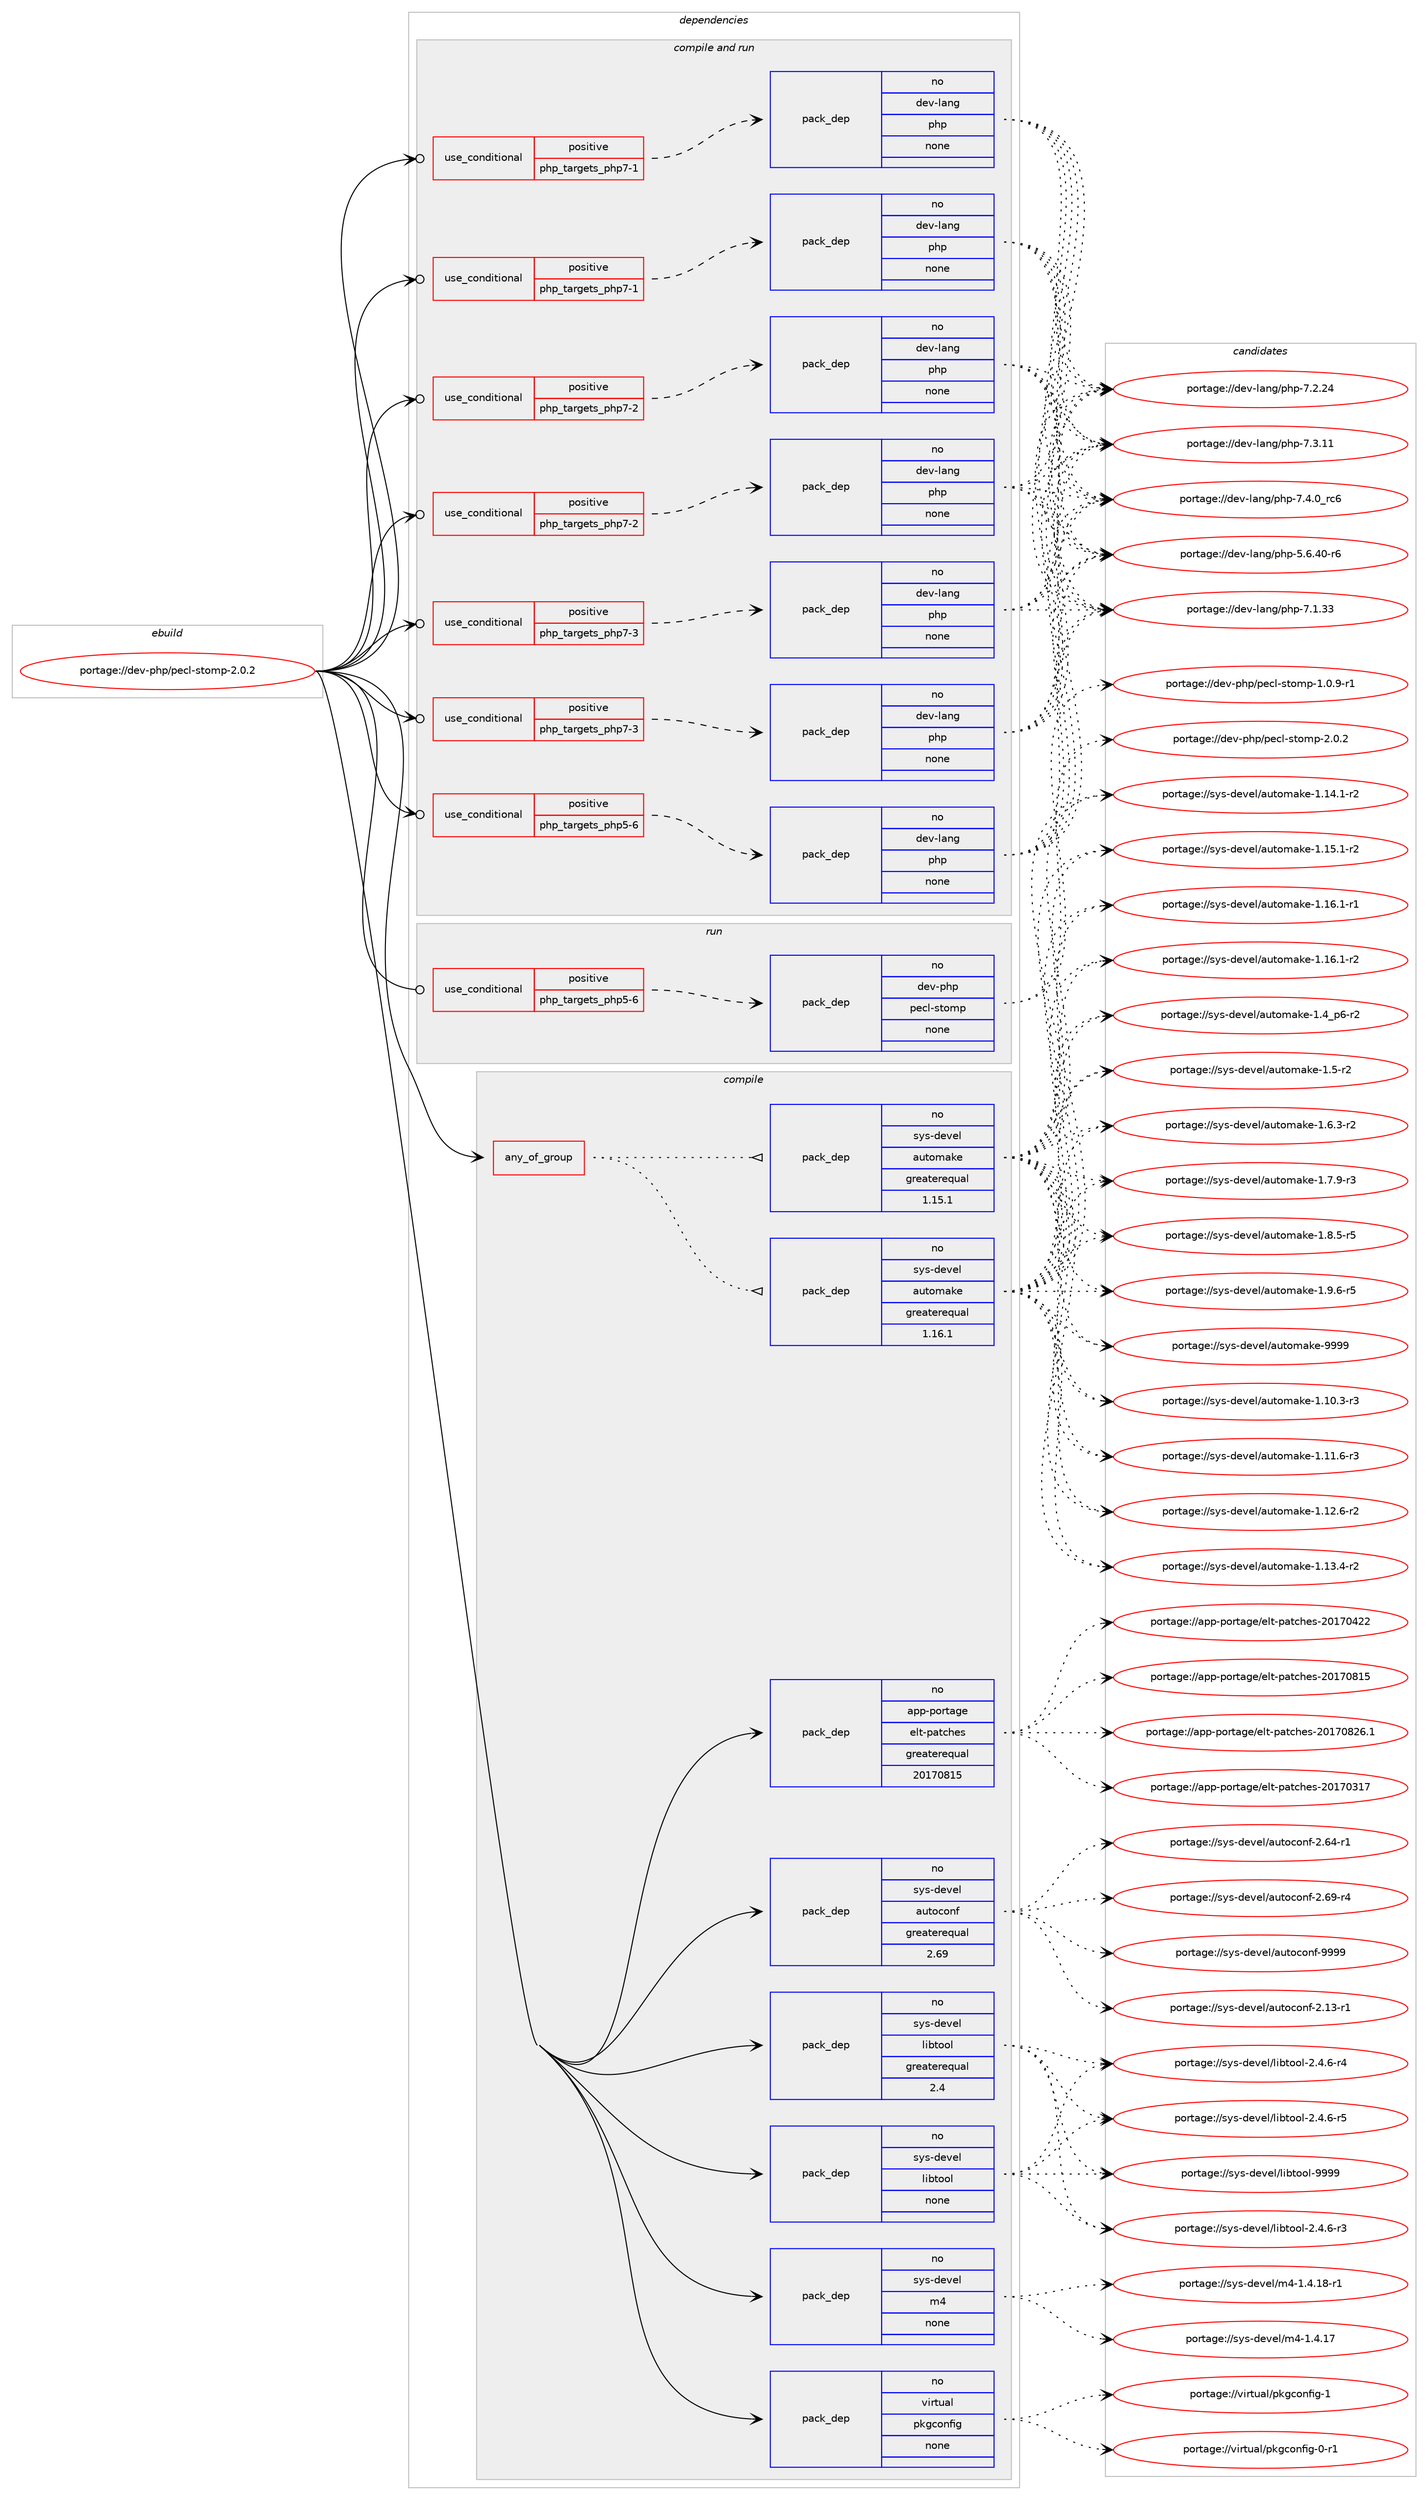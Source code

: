 digraph prolog {

# *************
# Graph options
# *************

newrank=true;
concentrate=true;
compound=true;
graph [rankdir=LR,fontname=Helvetica,fontsize=10,ranksep=1.5];#, ranksep=2.5, nodesep=0.2];
edge  [arrowhead=vee];
node  [fontname=Helvetica,fontsize=10];

# **********
# The ebuild
# **********

subgraph cluster_leftcol {
color=gray;
rank=same;
label=<<i>ebuild</i>>;
id [label="portage://dev-php/pecl-stomp-2.0.2", color=red, width=4, href="../dev-php/pecl-stomp-2.0.2.svg"];
}

# ****************
# The dependencies
# ****************

subgraph cluster_midcol {
color=gray;
label=<<i>dependencies</i>>;
subgraph cluster_compile {
fillcolor="#eeeeee";
style=filled;
label=<<i>compile</i>>;
subgraph any3207 {
dependency126247 [label=<<TABLE BORDER="0" CELLBORDER="1" CELLSPACING="0" CELLPADDING="4"><TR><TD CELLPADDING="10">any_of_group</TD></TR></TABLE>>, shape=none, color=red];subgraph pack98414 {
dependency126248 [label=<<TABLE BORDER="0" CELLBORDER="1" CELLSPACING="0" CELLPADDING="4" WIDTH="220"><TR><TD ROWSPAN="6" CELLPADDING="30">pack_dep</TD></TR><TR><TD WIDTH="110">no</TD></TR><TR><TD>sys-devel</TD></TR><TR><TD>automake</TD></TR><TR><TD>greaterequal</TD></TR><TR><TD>1.16.1</TD></TR></TABLE>>, shape=none, color=blue];
}
dependency126247:e -> dependency126248:w [weight=20,style="dotted",arrowhead="oinv"];
subgraph pack98415 {
dependency126249 [label=<<TABLE BORDER="0" CELLBORDER="1" CELLSPACING="0" CELLPADDING="4" WIDTH="220"><TR><TD ROWSPAN="6" CELLPADDING="30">pack_dep</TD></TR><TR><TD WIDTH="110">no</TD></TR><TR><TD>sys-devel</TD></TR><TR><TD>automake</TD></TR><TR><TD>greaterequal</TD></TR><TR><TD>1.15.1</TD></TR></TABLE>>, shape=none, color=blue];
}
dependency126247:e -> dependency126249:w [weight=20,style="dotted",arrowhead="oinv"];
}
id:e -> dependency126247:w [weight=20,style="solid",arrowhead="vee"];
subgraph pack98416 {
dependency126250 [label=<<TABLE BORDER="0" CELLBORDER="1" CELLSPACING="0" CELLPADDING="4" WIDTH="220"><TR><TD ROWSPAN="6" CELLPADDING="30">pack_dep</TD></TR><TR><TD WIDTH="110">no</TD></TR><TR><TD>app-portage</TD></TR><TR><TD>elt-patches</TD></TR><TR><TD>greaterequal</TD></TR><TR><TD>20170815</TD></TR></TABLE>>, shape=none, color=blue];
}
id:e -> dependency126250:w [weight=20,style="solid",arrowhead="vee"];
subgraph pack98417 {
dependency126251 [label=<<TABLE BORDER="0" CELLBORDER="1" CELLSPACING="0" CELLPADDING="4" WIDTH="220"><TR><TD ROWSPAN="6" CELLPADDING="30">pack_dep</TD></TR><TR><TD WIDTH="110">no</TD></TR><TR><TD>sys-devel</TD></TR><TR><TD>autoconf</TD></TR><TR><TD>greaterequal</TD></TR><TR><TD>2.69</TD></TR></TABLE>>, shape=none, color=blue];
}
id:e -> dependency126251:w [weight=20,style="solid",arrowhead="vee"];
subgraph pack98418 {
dependency126252 [label=<<TABLE BORDER="0" CELLBORDER="1" CELLSPACING="0" CELLPADDING="4" WIDTH="220"><TR><TD ROWSPAN="6" CELLPADDING="30">pack_dep</TD></TR><TR><TD WIDTH="110">no</TD></TR><TR><TD>sys-devel</TD></TR><TR><TD>libtool</TD></TR><TR><TD>greaterequal</TD></TR><TR><TD>2.4</TD></TR></TABLE>>, shape=none, color=blue];
}
id:e -> dependency126252:w [weight=20,style="solid",arrowhead="vee"];
subgraph pack98419 {
dependency126253 [label=<<TABLE BORDER="0" CELLBORDER="1" CELLSPACING="0" CELLPADDING="4" WIDTH="220"><TR><TD ROWSPAN="6" CELLPADDING="30">pack_dep</TD></TR><TR><TD WIDTH="110">no</TD></TR><TR><TD>sys-devel</TD></TR><TR><TD>libtool</TD></TR><TR><TD>none</TD></TR><TR><TD></TD></TR></TABLE>>, shape=none, color=blue];
}
id:e -> dependency126253:w [weight=20,style="solid",arrowhead="vee"];
subgraph pack98420 {
dependency126254 [label=<<TABLE BORDER="0" CELLBORDER="1" CELLSPACING="0" CELLPADDING="4" WIDTH="220"><TR><TD ROWSPAN="6" CELLPADDING="30">pack_dep</TD></TR><TR><TD WIDTH="110">no</TD></TR><TR><TD>sys-devel</TD></TR><TR><TD>m4</TD></TR><TR><TD>none</TD></TR><TR><TD></TD></TR></TABLE>>, shape=none, color=blue];
}
id:e -> dependency126254:w [weight=20,style="solid",arrowhead="vee"];
subgraph pack98421 {
dependency126255 [label=<<TABLE BORDER="0" CELLBORDER="1" CELLSPACING="0" CELLPADDING="4" WIDTH="220"><TR><TD ROWSPAN="6" CELLPADDING="30">pack_dep</TD></TR><TR><TD WIDTH="110">no</TD></TR><TR><TD>virtual</TD></TR><TR><TD>pkgconfig</TD></TR><TR><TD>none</TD></TR><TR><TD></TD></TR></TABLE>>, shape=none, color=blue];
}
id:e -> dependency126255:w [weight=20,style="solid",arrowhead="vee"];
}
subgraph cluster_compileandrun {
fillcolor="#eeeeee";
style=filled;
label=<<i>compile and run</i>>;
subgraph cond24561 {
dependency126256 [label=<<TABLE BORDER="0" CELLBORDER="1" CELLSPACING="0" CELLPADDING="4"><TR><TD ROWSPAN="3" CELLPADDING="10">use_conditional</TD></TR><TR><TD>positive</TD></TR><TR><TD>php_targets_php5-6</TD></TR></TABLE>>, shape=none, color=red];
subgraph pack98422 {
dependency126257 [label=<<TABLE BORDER="0" CELLBORDER="1" CELLSPACING="0" CELLPADDING="4" WIDTH="220"><TR><TD ROWSPAN="6" CELLPADDING="30">pack_dep</TD></TR><TR><TD WIDTH="110">no</TD></TR><TR><TD>dev-lang</TD></TR><TR><TD>php</TD></TR><TR><TD>none</TD></TR><TR><TD></TD></TR></TABLE>>, shape=none, color=blue];
}
dependency126256:e -> dependency126257:w [weight=20,style="dashed",arrowhead="vee"];
}
id:e -> dependency126256:w [weight=20,style="solid",arrowhead="odotvee"];
subgraph cond24562 {
dependency126258 [label=<<TABLE BORDER="0" CELLBORDER="1" CELLSPACING="0" CELLPADDING="4"><TR><TD ROWSPAN="3" CELLPADDING="10">use_conditional</TD></TR><TR><TD>positive</TD></TR><TR><TD>php_targets_php7-1</TD></TR></TABLE>>, shape=none, color=red];
subgraph pack98423 {
dependency126259 [label=<<TABLE BORDER="0" CELLBORDER="1" CELLSPACING="0" CELLPADDING="4" WIDTH="220"><TR><TD ROWSPAN="6" CELLPADDING="30">pack_dep</TD></TR><TR><TD WIDTH="110">no</TD></TR><TR><TD>dev-lang</TD></TR><TR><TD>php</TD></TR><TR><TD>none</TD></TR><TR><TD></TD></TR></TABLE>>, shape=none, color=blue];
}
dependency126258:e -> dependency126259:w [weight=20,style="dashed",arrowhead="vee"];
}
id:e -> dependency126258:w [weight=20,style="solid",arrowhead="odotvee"];
subgraph cond24563 {
dependency126260 [label=<<TABLE BORDER="0" CELLBORDER="1" CELLSPACING="0" CELLPADDING="4"><TR><TD ROWSPAN="3" CELLPADDING="10">use_conditional</TD></TR><TR><TD>positive</TD></TR><TR><TD>php_targets_php7-1</TD></TR></TABLE>>, shape=none, color=red];
subgraph pack98424 {
dependency126261 [label=<<TABLE BORDER="0" CELLBORDER="1" CELLSPACING="0" CELLPADDING="4" WIDTH="220"><TR><TD ROWSPAN="6" CELLPADDING="30">pack_dep</TD></TR><TR><TD WIDTH="110">no</TD></TR><TR><TD>dev-lang</TD></TR><TR><TD>php</TD></TR><TR><TD>none</TD></TR><TR><TD></TD></TR></TABLE>>, shape=none, color=blue];
}
dependency126260:e -> dependency126261:w [weight=20,style="dashed",arrowhead="vee"];
}
id:e -> dependency126260:w [weight=20,style="solid",arrowhead="odotvee"];
subgraph cond24564 {
dependency126262 [label=<<TABLE BORDER="0" CELLBORDER="1" CELLSPACING="0" CELLPADDING="4"><TR><TD ROWSPAN="3" CELLPADDING="10">use_conditional</TD></TR><TR><TD>positive</TD></TR><TR><TD>php_targets_php7-2</TD></TR></TABLE>>, shape=none, color=red];
subgraph pack98425 {
dependency126263 [label=<<TABLE BORDER="0" CELLBORDER="1" CELLSPACING="0" CELLPADDING="4" WIDTH="220"><TR><TD ROWSPAN="6" CELLPADDING="30">pack_dep</TD></TR><TR><TD WIDTH="110">no</TD></TR><TR><TD>dev-lang</TD></TR><TR><TD>php</TD></TR><TR><TD>none</TD></TR><TR><TD></TD></TR></TABLE>>, shape=none, color=blue];
}
dependency126262:e -> dependency126263:w [weight=20,style="dashed",arrowhead="vee"];
}
id:e -> dependency126262:w [weight=20,style="solid",arrowhead="odotvee"];
subgraph cond24565 {
dependency126264 [label=<<TABLE BORDER="0" CELLBORDER="1" CELLSPACING="0" CELLPADDING="4"><TR><TD ROWSPAN="3" CELLPADDING="10">use_conditional</TD></TR><TR><TD>positive</TD></TR><TR><TD>php_targets_php7-2</TD></TR></TABLE>>, shape=none, color=red];
subgraph pack98426 {
dependency126265 [label=<<TABLE BORDER="0" CELLBORDER="1" CELLSPACING="0" CELLPADDING="4" WIDTH="220"><TR><TD ROWSPAN="6" CELLPADDING="30">pack_dep</TD></TR><TR><TD WIDTH="110">no</TD></TR><TR><TD>dev-lang</TD></TR><TR><TD>php</TD></TR><TR><TD>none</TD></TR><TR><TD></TD></TR></TABLE>>, shape=none, color=blue];
}
dependency126264:e -> dependency126265:w [weight=20,style="dashed",arrowhead="vee"];
}
id:e -> dependency126264:w [weight=20,style="solid",arrowhead="odotvee"];
subgraph cond24566 {
dependency126266 [label=<<TABLE BORDER="0" CELLBORDER="1" CELLSPACING="0" CELLPADDING="4"><TR><TD ROWSPAN="3" CELLPADDING="10">use_conditional</TD></TR><TR><TD>positive</TD></TR><TR><TD>php_targets_php7-3</TD></TR></TABLE>>, shape=none, color=red];
subgraph pack98427 {
dependency126267 [label=<<TABLE BORDER="0" CELLBORDER="1" CELLSPACING="0" CELLPADDING="4" WIDTH="220"><TR><TD ROWSPAN="6" CELLPADDING="30">pack_dep</TD></TR><TR><TD WIDTH="110">no</TD></TR><TR><TD>dev-lang</TD></TR><TR><TD>php</TD></TR><TR><TD>none</TD></TR><TR><TD></TD></TR></TABLE>>, shape=none, color=blue];
}
dependency126266:e -> dependency126267:w [weight=20,style="dashed",arrowhead="vee"];
}
id:e -> dependency126266:w [weight=20,style="solid",arrowhead="odotvee"];
subgraph cond24567 {
dependency126268 [label=<<TABLE BORDER="0" CELLBORDER="1" CELLSPACING="0" CELLPADDING="4"><TR><TD ROWSPAN="3" CELLPADDING="10">use_conditional</TD></TR><TR><TD>positive</TD></TR><TR><TD>php_targets_php7-3</TD></TR></TABLE>>, shape=none, color=red];
subgraph pack98428 {
dependency126269 [label=<<TABLE BORDER="0" CELLBORDER="1" CELLSPACING="0" CELLPADDING="4" WIDTH="220"><TR><TD ROWSPAN="6" CELLPADDING="30">pack_dep</TD></TR><TR><TD WIDTH="110">no</TD></TR><TR><TD>dev-lang</TD></TR><TR><TD>php</TD></TR><TR><TD>none</TD></TR><TR><TD></TD></TR></TABLE>>, shape=none, color=blue];
}
dependency126268:e -> dependency126269:w [weight=20,style="dashed",arrowhead="vee"];
}
id:e -> dependency126268:w [weight=20,style="solid",arrowhead="odotvee"];
}
subgraph cluster_run {
fillcolor="#eeeeee";
style=filled;
label=<<i>run</i>>;
subgraph cond24568 {
dependency126270 [label=<<TABLE BORDER="0" CELLBORDER="1" CELLSPACING="0" CELLPADDING="4"><TR><TD ROWSPAN="3" CELLPADDING="10">use_conditional</TD></TR><TR><TD>positive</TD></TR><TR><TD>php_targets_php5-6</TD></TR></TABLE>>, shape=none, color=red];
subgraph pack98429 {
dependency126271 [label=<<TABLE BORDER="0" CELLBORDER="1" CELLSPACING="0" CELLPADDING="4" WIDTH="220"><TR><TD ROWSPAN="6" CELLPADDING="30">pack_dep</TD></TR><TR><TD WIDTH="110">no</TD></TR><TR><TD>dev-php</TD></TR><TR><TD>pecl-stomp</TD></TR><TR><TD>none</TD></TR><TR><TD></TD></TR></TABLE>>, shape=none, color=blue];
}
dependency126270:e -> dependency126271:w [weight=20,style="dashed",arrowhead="vee"];
}
id:e -> dependency126270:w [weight=20,style="solid",arrowhead="odot"];
}
}

# **************
# The candidates
# **************

subgraph cluster_choices {
rank=same;
color=gray;
label=<<i>candidates</i>>;

subgraph choice98414 {
color=black;
nodesep=1;
choiceportage11512111545100101118101108479711711611110997107101454946494846514511451 [label="portage://sys-devel/automake-1.10.3-r3", color=red, width=4,href="../sys-devel/automake-1.10.3-r3.svg"];
choiceportage11512111545100101118101108479711711611110997107101454946494946544511451 [label="portage://sys-devel/automake-1.11.6-r3", color=red, width=4,href="../sys-devel/automake-1.11.6-r3.svg"];
choiceportage11512111545100101118101108479711711611110997107101454946495046544511450 [label="portage://sys-devel/automake-1.12.6-r2", color=red, width=4,href="../sys-devel/automake-1.12.6-r2.svg"];
choiceportage11512111545100101118101108479711711611110997107101454946495146524511450 [label="portage://sys-devel/automake-1.13.4-r2", color=red, width=4,href="../sys-devel/automake-1.13.4-r2.svg"];
choiceportage11512111545100101118101108479711711611110997107101454946495246494511450 [label="portage://sys-devel/automake-1.14.1-r2", color=red, width=4,href="../sys-devel/automake-1.14.1-r2.svg"];
choiceportage11512111545100101118101108479711711611110997107101454946495346494511450 [label="portage://sys-devel/automake-1.15.1-r2", color=red, width=4,href="../sys-devel/automake-1.15.1-r2.svg"];
choiceportage11512111545100101118101108479711711611110997107101454946495446494511449 [label="portage://sys-devel/automake-1.16.1-r1", color=red, width=4,href="../sys-devel/automake-1.16.1-r1.svg"];
choiceportage11512111545100101118101108479711711611110997107101454946495446494511450 [label="portage://sys-devel/automake-1.16.1-r2", color=red, width=4,href="../sys-devel/automake-1.16.1-r2.svg"];
choiceportage115121115451001011181011084797117116111109971071014549465295112544511450 [label="portage://sys-devel/automake-1.4_p6-r2", color=red, width=4,href="../sys-devel/automake-1.4_p6-r2.svg"];
choiceportage11512111545100101118101108479711711611110997107101454946534511450 [label="portage://sys-devel/automake-1.5-r2", color=red, width=4,href="../sys-devel/automake-1.5-r2.svg"];
choiceportage115121115451001011181011084797117116111109971071014549465446514511450 [label="portage://sys-devel/automake-1.6.3-r2", color=red, width=4,href="../sys-devel/automake-1.6.3-r2.svg"];
choiceportage115121115451001011181011084797117116111109971071014549465546574511451 [label="portage://sys-devel/automake-1.7.9-r3", color=red, width=4,href="../sys-devel/automake-1.7.9-r3.svg"];
choiceportage115121115451001011181011084797117116111109971071014549465646534511453 [label="portage://sys-devel/automake-1.8.5-r5", color=red, width=4,href="../sys-devel/automake-1.8.5-r5.svg"];
choiceportage115121115451001011181011084797117116111109971071014549465746544511453 [label="portage://sys-devel/automake-1.9.6-r5", color=red, width=4,href="../sys-devel/automake-1.9.6-r5.svg"];
choiceportage115121115451001011181011084797117116111109971071014557575757 [label="portage://sys-devel/automake-9999", color=red, width=4,href="../sys-devel/automake-9999.svg"];
dependency126248:e -> choiceportage11512111545100101118101108479711711611110997107101454946494846514511451:w [style=dotted,weight="100"];
dependency126248:e -> choiceportage11512111545100101118101108479711711611110997107101454946494946544511451:w [style=dotted,weight="100"];
dependency126248:e -> choiceportage11512111545100101118101108479711711611110997107101454946495046544511450:w [style=dotted,weight="100"];
dependency126248:e -> choiceportage11512111545100101118101108479711711611110997107101454946495146524511450:w [style=dotted,weight="100"];
dependency126248:e -> choiceportage11512111545100101118101108479711711611110997107101454946495246494511450:w [style=dotted,weight="100"];
dependency126248:e -> choiceportage11512111545100101118101108479711711611110997107101454946495346494511450:w [style=dotted,weight="100"];
dependency126248:e -> choiceportage11512111545100101118101108479711711611110997107101454946495446494511449:w [style=dotted,weight="100"];
dependency126248:e -> choiceportage11512111545100101118101108479711711611110997107101454946495446494511450:w [style=dotted,weight="100"];
dependency126248:e -> choiceportage115121115451001011181011084797117116111109971071014549465295112544511450:w [style=dotted,weight="100"];
dependency126248:e -> choiceportage11512111545100101118101108479711711611110997107101454946534511450:w [style=dotted,weight="100"];
dependency126248:e -> choiceportage115121115451001011181011084797117116111109971071014549465446514511450:w [style=dotted,weight="100"];
dependency126248:e -> choiceportage115121115451001011181011084797117116111109971071014549465546574511451:w [style=dotted,weight="100"];
dependency126248:e -> choiceportage115121115451001011181011084797117116111109971071014549465646534511453:w [style=dotted,weight="100"];
dependency126248:e -> choiceportage115121115451001011181011084797117116111109971071014549465746544511453:w [style=dotted,weight="100"];
dependency126248:e -> choiceportage115121115451001011181011084797117116111109971071014557575757:w [style=dotted,weight="100"];
}
subgraph choice98415 {
color=black;
nodesep=1;
choiceportage11512111545100101118101108479711711611110997107101454946494846514511451 [label="portage://sys-devel/automake-1.10.3-r3", color=red, width=4,href="../sys-devel/automake-1.10.3-r3.svg"];
choiceportage11512111545100101118101108479711711611110997107101454946494946544511451 [label="portage://sys-devel/automake-1.11.6-r3", color=red, width=4,href="../sys-devel/automake-1.11.6-r3.svg"];
choiceportage11512111545100101118101108479711711611110997107101454946495046544511450 [label="portage://sys-devel/automake-1.12.6-r2", color=red, width=4,href="../sys-devel/automake-1.12.6-r2.svg"];
choiceportage11512111545100101118101108479711711611110997107101454946495146524511450 [label="portage://sys-devel/automake-1.13.4-r2", color=red, width=4,href="../sys-devel/automake-1.13.4-r2.svg"];
choiceportage11512111545100101118101108479711711611110997107101454946495246494511450 [label="portage://sys-devel/automake-1.14.1-r2", color=red, width=4,href="../sys-devel/automake-1.14.1-r2.svg"];
choiceportage11512111545100101118101108479711711611110997107101454946495346494511450 [label="portage://sys-devel/automake-1.15.1-r2", color=red, width=4,href="../sys-devel/automake-1.15.1-r2.svg"];
choiceportage11512111545100101118101108479711711611110997107101454946495446494511449 [label="portage://sys-devel/automake-1.16.1-r1", color=red, width=4,href="../sys-devel/automake-1.16.1-r1.svg"];
choiceportage11512111545100101118101108479711711611110997107101454946495446494511450 [label="portage://sys-devel/automake-1.16.1-r2", color=red, width=4,href="../sys-devel/automake-1.16.1-r2.svg"];
choiceportage115121115451001011181011084797117116111109971071014549465295112544511450 [label="portage://sys-devel/automake-1.4_p6-r2", color=red, width=4,href="../sys-devel/automake-1.4_p6-r2.svg"];
choiceportage11512111545100101118101108479711711611110997107101454946534511450 [label="portage://sys-devel/automake-1.5-r2", color=red, width=4,href="../sys-devel/automake-1.5-r2.svg"];
choiceportage115121115451001011181011084797117116111109971071014549465446514511450 [label="portage://sys-devel/automake-1.6.3-r2", color=red, width=4,href="../sys-devel/automake-1.6.3-r2.svg"];
choiceportage115121115451001011181011084797117116111109971071014549465546574511451 [label="portage://sys-devel/automake-1.7.9-r3", color=red, width=4,href="../sys-devel/automake-1.7.9-r3.svg"];
choiceportage115121115451001011181011084797117116111109971071014549465646534511453 [label="portage://sys-devel/automake-1.8.5-r5", color=red, width=4,href="../sys-devel/automake-1.8.5-r5.svg"];
choiceportage115121115451001011181011084797117116111109971071014549465746544511453 [label="portage://sys-devel/automake-1.9.6-r5", color=red, width=4,href="../sys-devel/automake-1.9.6-r5.svg"];
choiceportage115121115451001011181011084797117116111109971071014557575757 [label="portage://sys-devel/automake-9999", color=red, width=4,href="../sys-devel/automake-9999.svg"];
dependency126249:e -> choiceportage11512111545100101118101108479711711611110997107101454946494846514511451:w [style=dotted,weight="100"];
dependency126249:e -> choiceportage11512111545100101118101108479711711611110997107101454946494946544511451:w [style=dotted,weight="100"];
dependency126249:e -> choiceportage11512111545100101118101108479711711611110997107101454946495046544511450:w [style=dotted,weight="100"];
dependency126249:e -> choiceportage11512111545100101118101108479711711611110997107101454946495146524511450:w [style=dotted,weight="100"];
dependency126249:e -> choiceportage11512111545100101118101108479711711611110997107101454946495246494511450:w [style=dotted,weight="100"];
dependency126249:e -> choiceportage11512111545100101118101108479711711611110997107101454946495346494511450:w [style=dotted,weight="100"];
dependency126249:e -> choiceportage11512111545100101118101108479711711611110997107101454946495446494511449:w [style=dotted,weight="100"];
dependency126249:e -> choiceportage11512111545100101118101108479711711611110997107101454946495446494511450:w [style=dotted,weight="100"];
dependency126249:e -> choiceportage115121115451001011181011084797117116111109971071014549465295112544511450:w [style=dotted,weight="100"];
dependency126249:e -> choiceportage11512111545100101118101108479711711611110997107101454946534511450:w [style=dotted,weight="100"];
dependency126249:e -> choiceportage115121115451001011181011084797117116111109971071014549465446514511450:w [style=dotted,weight="100"];
dependency126249:e -> choiceportage115121115451001011181011084797117116111109971071014549465546574511451:w [style=dotted,weight="100"];
dependency126249:e -> choiceportage115121115451001011181011084797117116111109971071014549465646534511453:w [style=dotted,weight="100"];
dependency126249:e -> choiceportage115121115451001011181011084797117116111109971071014549465746544511453:w [style=dotted,weight="100"];
dependency126249:e -> choiceportage115121115451001011181011084797117116111109971071014557575757:w [style=dotted,weight="100"];
}
subgraph choice98416 {
color=black;
nodesep=1;
choiceportage97112112451121111141169710310147101108116451129711699104101115455048495548514955 [label="portage://app-portage/elt-patches-20170317", color=red, width=4,href="../app-portage/elt-patches-20170317.svg"];
choiceportage97112112451121111141169710310147101108116451129711699104101115455048495548525050 [label="portage://app-portage/elt-patches-20170422", color=red, width=4,href="../app-portage/elt-patches-20170422.svg"];
choiceportage97112112451121111141169710310147101108116451129711699104101115455048495548564953 [label="portage://app-portage/elt-patches-20170815", color=red, width=4,href="../app-portage/elt-patches-20170815.svg"];
choiceportage971121124511211111411697103101471011081164511297116991041011154550484955485650544649 [label="portage://app-portage/elt-patches-20170826.1", color=red, width=4,href="../app-portage/elt-patches-20170826.1.svg"];
dependency126250:e -> choiceportage97112112451121111141169710310147101108116451129711699104101115455048495548514955:w [style=dotted,weight="100"];
dependency126250:e -> choiceportage97112112451121111141169710310147101108116451129711699104101115455048495548525050:w [style=dotted,weight="100"];
dependency126250:e -> choiceportage97112112451121111141169710310147101108116451129711699104101115455048495548564953:w [style=dotted,weight="100"];
dependency126250:e -> choiceportage971121124511211111411697103101471011081164511297116991041011154550484955485650544649:w [style=dotted,weight="100"];
}
subgraph choice98417 {
color=black;
nodesep=1;
choiceportage1151211154510010111810110847971171161119911111010245504649514511449 [label="portage://sys-devel/autoconf-2.13-r1", color=red, width=4,href="../sys-devel/autoconf-2.13-r1.svg"];
choiceportage1151211154510010111810110847971171161119911111010245504654524511449 [label="portage://sys-devel/autoconf-2.64-r1", color=red, width=4,href="../sys-devel/autoconf-2.64-r1.svg"];
choiceportage1151211154510010111810110847971171161119911111010245504654574511452 [label="portage://sys-devel/autoconf-2.69-r4", color=red, width=4,href="../sys-devel/autoconf-2.69-r4.svg"];
choiceportage115121115451001011181011084797117116111991111101024557575757 [label="portage://sys-devel/autoconf-9999", color=red, width=4,href="../sys-devel/autoconf-9999.svg"];
dependency126251:e -> choiceportage1151211154510010111810110847971171161119911111010245504649514511449:w [style=dotted,weight="100"];
dependency126251:e -> choiceportage1151211154510010111810110847971171161119911111010245504654524511449:w [style=dotted,weight="100"];
dependency126251:e -> choiceportage1151211154510010111810110847971171161119911111010245504654574511452:w [style=dotted,weight="100"];
dependency126251:e -> choiceportage115121115451001011181011084797117116111991111101024557575757:w [style=dotted,weight="100"];
}
subgraph choice98418 {
color=black;
nodesep=1;
choiceportage1151211154510010111810110847108105981161111111084550465246544511451 [label="portage://sys-devel/libtool-2.4.6-r3", color=red, width=4,href="../sys-devel/libtool-2.4.6-r3.svg"];
choiceportage1151211154510010111810110847108105981161111111084550465246544511452 [label="portage://sys-devel/libtool-2.4.6-r4", color=red, width=4,href="../sys-devel/libtool-2.4.6-r4.svg"];
choiceportage1151211154510010111810110847108105981161111111084550465246544511453 [label="portage://sys-devel/libtool-2.4.6-r5", color=red, width=4,href="../sys-devel/libtool-2.4.6-r5.svg"];
choiceportage1151211154510010111810110847108105981161111111084557575757 [label="portage://sys-devel/libtool-9999", color=red, width=4,href="../sys-devel/libtool-9999.svg"];
dependency126252:e -> choiceportage1151211154510010111810110847108105981161111111084550465246544511451:w [style=dotted,weight="100"];
dependency126252:e -> choiceportage1151211154510010111810110847108105981161111111084550465246544511452:w [style=dotted,weight="100"];
dependency126252:e -> choiceportage1151211154510010111810110847108105981161111111084550465246544511453:w [style=dotted,weight="100"];
dependency126252:e -> choiceportage1151211154510010111810110847108105981161111111084557575757:w [style=dotted,weight="100"];
}
subgraph choice98419 {
color=black;
nodesep=1;
choiceportage1151211154510010111810110847108105981161111111084550465246544511451 [label="portage://sys-devel/libtool-2.4.6-r3", color=red, width=4,href="../sys-devel/libtool-2.4.6-r3.svg"];
choiceportage1151211154510010111810110847108105981161111111084550465246544511452 [label="portage://sys-devel/libtool-2.4.6-r4", color=red, width=4,href="../sys-devel/libtool-2.4.6-r4.svg"];
choiceportage1151211154510010111810110847108105981161111111084550465246544511453 [label="portage://sys-devel/libtool-2.4.6-r5", color=red, width=4,href="../sys-devel/libtool-2.4.6-r5.svg"];
choiceportage1151211154510010111810110847108105981161111111084557575757 [label="portage://sys-devel/libtool-9999", color=red, width=4,href="../sys-devel/libtool-9999.svg"];
dependency126253:e -> choiceportage1151211154510010111810110847108105981161111111084550465246544511451:w [style=dotted,weight="100"];
dependency126253:e -> choiceportage1151211154510010111810110847108105981161111111084550465246544511452:w [style=dotted,weight="100"];
dependency126253:e -> choiceportage1151211154510010111810110847108105981161111111084550465246544511453:w [style=dotted,weight="100"];
dependency126253:e -> choiceportage1151211154510010111810110847108105981161111111084557575757:w [style=dotted,weight="100"];
}
subgraph choice98420 {
color=black;
nodesep=1;
choiceportage11512111545100101118101108471095245494652464955 [label="portage://sys-devel/m4-1.4.17", color=red, width=4,href="../sys-devel/m4-1.4.17.svg"];
choiceportage115121115451001011181011084710952454946524649564511449 [label="portage://sys-devel/m4-1.4.18-r1", color=red, width=4,href="../sys-devel/m4-1.4.18-r1.svg"];
dependency126254:e -> choiceportage11512111545100101118101108471095245494652464955:w [style=dotted,weight="100"];
dependency126254:e -> choiceportage115121115451001011181011084710952454946524649564511449:w [style=dotted,weight="100"];
}
subgraph choice98421 {
color=black;
nodesep=1;
choiceportage11810511411611797108471121071039911111010210510345484511449 [label="portage://virtual/pkgconfig-0-r1", color=red, width=4,href="../virtual/pkgconfig-0-r1.svg"];
choiceportage1181051141161179710847112107103991111101021051034549 [label="portage://virtual/pkgconfig-1", color=red, width=4,href="../virtual/pkgconfig-1.svg"];
dependency126255:e -> choiceportage11810511411611797108471121071039911111010210510345484511449:w [style=dotted,weight="100"];
dependency126255:e -> choiceportage1181051141161179710847112107103991111101021051034549:w [style=dotted,weight="100"];
}
subgraph choice98422 {
color=black;
nodesep=1;
choiceportage100101118451089711010347112104112455346544652484511454 [label="portage://dev-lang/php-5.6.40-r6", color=red, width=4,href="../dev-lang/php-5.6.40-r6.svg"];
choiceportage10010111845108971101034711210411245554649465151 [label="portage://dev-lang/php-7.1.33", color=red, width=4,href="../dev-lang/php-7.1.33.svg"];
choiceportage10010111845108971101034711210411245554650465052 [label="portage://dev-lang/php-7.2.24", color=red, width=4,href="../dev-lang/php-7.2.24.svg"];
choiceportage10010111845108971101034711210411245554651464949 [label="portage://dev-lang/php-7.3.11", color=red, width=4,href="../dev-lang/php-7.3.11.svg"];
choiceportage100101118451089711010347112104112455546524648951149954 [label="portage://dev-lang/php-7.4.0_rc6", color=red, width=4,href="../dev-lang/php-7.4.0_rc6.svg"];
dependency126257:e -> choiceportage100101118451089711010347112104112455346544652484511454:w [style=dotted,weight="100"];
dependency126257:e -> choiceportage10010111845108971101034711210411245554649465151:w [style=dotted,weight="100"];
dependency126257:e -> choiceportage10010111845108971101034711210411245554650465052:w [style=dotted,weight="100"];
dependency126257:e -> choiceportage10010111845108971101034711210411245554651464949:w [style=dotted,weight="100"];
dependency126257:e -> choiceportage100101118451089711010347112104112455546524648951149954:w [style=dotted,weight="100"];
}
subgraph choice98423 {
color=black;
nodesep=1;
choiceportage100101118451089711010347112104112455346544652484511454 [label="portage://dev-lang/php-5.6.40-r6", color=red, width=4,href="../dev-lang/php-5.6.40-r6.svg"];
choiceportage10010111845108971101034711210411245554649465151 [label="portage://dev-lang/php-7.1.33", color=red, width=4,href="../dev-lang/php-7.1.33.svg"];
choiceportage10010111845108971101034711210411245554650465052 [label="portage://dev-lang/php-7.2.24", color=red, width=4,href="../dev-lang/php-7.2.24.svg"];
choiceportage10010111845108971101034711210411245554651464949 [label="portage://dev-lang/php-7.3.11", color=red, width=4,href="../dev-lang/php-7.3.11.svg"];
choiceportage100101118451089711010347112104112455546524648951149954 [label="portage://dev-lang/php-7.4.0_rc6", color=red, width=4,href="../dev-lang/php-7.4.0_rc6.svg"];
dependency126259:e -> choiceportage100101118451089711010347112104112455346544652484511454:w [style=dotted,weight="100"];
dependency126259:e -> choiceportage10010111845108971101034711210411245554649465151:w [style=dotted,weight="100"];
dependency126259:e -> choiceportage10010111845108971101034711210411245554650465052:w [style=dotted,weight="100"];
dependency126259:e -> choiceportage10010111845108971101034711210411245554651464949:w [style=dotted,weight="100"];
dependency126259:e -> choiceportage100101118451089711010347112104112455546524648951149954:w [style=dotted,weight="100"];
}
subgraph choice98424 {
color=black;
nodesep=1;
choiceportage100101118451089711010347112104112455346544652484511454 [label="portage://dev-lang/php-5.6.40-r6", color=red, width=4,href="../dev-lang/php-5.6.40-r6.svg"];
choiceportage10010111845108971101034711210411245554649465151 [label="portage://dev-lang/php-7.1.33", color=red, width=4,href="../dev-lang/php-7.1.33.svg"];
choiceportage10010111845108971101034711210411245554650465052 [label="portage://dev-lang/php-7.2.24", color=red, width=4,href="../dev-lang/php-7.2.24.svg"];
choiceportage10010111845108971101034711210411245554651464949 [label="portage://dev-lang/php-7.3.11", color=red, width=4,href="../dev-lang/php-7.3.11.svg"];
choiceportage100101118451089711010347112104112455546524648951149954 [label="portage://dev-lang/php-7.4.0_rc6", color=red, width=4,href="../dev-lang/php-7.4.0_rc6.svg"];
dependency126261:e -> choiceportage100101118451089711010347112104112455346544652484511454:w [style=dotted,weight="100"];
dependency126261:e -> choiceportage10010111845108971101034711210411245554649465151:w [style=dotted,weight="100"];
dependency126261:e -> choiceportage10010111845108971101034711210411245554650465052:w [style=dotted,weight="100"];
dependency126261:e -> choiceportage10010111845108971101034711210411245554651464949:w [style=dotted,weight="100"];
dependency126261:e -> choiceportage100101118451089711010347112104112455546524648951149954:w [style=dotted,weight="100"];
}
subgraph choice98425 {
color=black;
nodesep=1;
choiceportage100101118451089711010347112104112455346544652484511454 [label="portage://dev-lang/php-5.6.40-r6", color=red, width=4,href="../dev-lang/php-5.6.40-r6.svg"];
choiceportage10010111845108971101034711210411245554649465151 [label="portage://dev-lang/php-7.1.33", color=red, width=4,href="../dev-lang/php-7.1.33.svg"];
choiceportage10010111845108971101034711210411245554650465052 [label="portage://dev-lang/php-7.2.24", color=red, width=4,href="../dev-lang/php-7.2.24.svg"];
choiceportage10010111845108971101034711210411245554651464949 [label="portage://dev-lang/php-7.3.11", color=red, width=4,href="../dev-lang/php-7.3.11.svg"];
choiceportage100101118451089711010347112104112455546524648951149954 [label="portage://dev-lang/php-7.4.0_rc6", color=red, width=4,href="../dev-lang/php-7.4.0_rc6.svg"];
dependency126263:e -> choiceportage100101118451089711010347112104112455346544652484511454:w [style=dotted,weight="100"];
dependency126263:e -> choiceportage10010111845108971101034711210411245554649465151:w [style=dotted,weight="100"];
dependency126263:e -> choiceportage10010111845108971101034711210411245554650465052:w [style=dotted,weight="100"];
dependency126263:e -> choiceportage10010111845108971101034711210411245554651464949:w [style=dotted,weight="100"];
dependency126263:e -> choiceportage100101118451089711010347112104112455546524648951149954:w [style=dotted,weight="100"];
}
subgraph choice98426 {
color=black;
nodesep=1;
choiceportage100101118451089711010347112104112455346544652484511454 [label="portage://dev-lang/php-5.6.40-r6", color=red, width=4,href="../dev-lang/php-5.6.40-r6.svg"];
choiceportage10010111845108971101034711210411245554649465151 [label="portage://dev-lang/php-7.1.33", color=red, width=4,href="../dev-lang/php-7.1.33.svg"];
choiceportage10010111845108971101034711210411245554650465052 [label="portage://dev-lang/php-7.2.24", color=red, width=4,href="../dev-lang/php-7.2.24.svg"];
choiceportage10010111845108971101034711210411245554651464949 [label="portage://dev-lang/php-7.3.11", color=red, width=4,href="../dev-lang/php-7.3.11.svg"];
choiceportage100101118451089711010347112104112455546524648951149954 [label="portage://dev-lang/php-7.4.0_rc6", color=red, width=4,href="../dev-lang/php-7.4.0_rc6.svg"];
dependency126265:e -> choiceportage100101118451089711010347112104112455346544652484511454:w [style=dotted,weight="100"];
dependency126265:e -> choiceportage10010111845108971101034711210411245554649465151:w [style=dotted,weight="100"];
dependency126265:e -> choiceportage10010111845108971101034711210411245554650465052:w [style=dotted,weight="100"];
dependency126265:e -> choiceportage10010111845108971101034711210411245554651464949:w [style=dotted,weight="100"];
dependency126265:e -> choiceportage100101118451089711010347112104112455546524648951149954:w [style=dotted,weight="100"];
}
subgraph choice98427 {
color=black;
nodesep=1;
choiceportage100101118451089711010347112104112455346544652484511454 [label="portage://dev-lang/php-5.6.40-r6", color=red, width=4,href="../dev-lang/php-5.6.40-r6.svg"];
choiceportage10010111845108971101034711210411245554649465151 [label="portage://dev-lang/php-7.1.33", color=red, width=4,href="../dev-lang/php-7.1.33.svg"];
choiceportage10010111845108971101034711210411245554650465052 [label="portage://dev-lang/php-7.2.24", color=red, width=4,href="../dev-lang/php-7.2.24.svg"];
choiceportage10010111845108971101034711210411245554651464949 [label="portage://dev-lang/php-7.3.11", color=red, width=4,href="../dev-lang/php-7.3.11.svg"];
choiceportage100101118451089711010347112104112455546524648951149954 [label="portage://dev-lang/php-7.4.0_rc6", color=red, width=4,href="../dev-lang/php-7.4.0_rc6.svg"];
dependency126267:e -> choiceportage100101118451089711010347112104112455346544652484511454:w [style=dotted,weight="100"];
dependency126267:e -> choiceportage10010111845108971101034711210411245554649465151:w [style=dotted,weight="100"];
dependency126267:e -> choiceportage10010111845108971101034711210411245554650465052:w [style=dotted,weight="100"];
dependency126267:e -> choiceportage10010111845108971101034711210411245554651464949:w [style=dotted,weight="100"];
dependency126267:e -> choiceportage100101118451089711010347112104112455546524648951149954:w [style=dotted,weight="100"];
}
subgraph choice98428 {
color=black;
nodesep=1;
choiceportage100101118451089711010347112104112455346544652484511454 [label="portage://dev-lang/php-5.6.40-r6", color=red, width=4,href="../dev-lang/php-5.6.40-r6.svg"];
choiceportage10010111845108971101034711210411245554649465151 [label="portage://dev-lang/php-7.1.33", color=red, width=4,href="../dev-lang/php-7.1.33.svg"];
choiceportage10010111845108971101034711210411245554650465052 [label="portage://dev-lang/php-7.2.24", color=red, width=4,href="../dev-lang/php-7.2.24.svg"];
choiceportage10010111845108971101034711210411245554651464949 [label="portage://dev-lang/php-7.3.11", color=red, width=4,href="../dev-lang/php-7.3.11.svg"];
choiceportage100101118451089711010347112104112455546524648951149954 [label="portage://dev-lang/php-7.4.0_rc6", color=red, width=4,href="../dev-lang/php-7.4.0_rc6.svg"];
dependency126269:e -> choiceportage100101118451089711010347112104112455346544652484511454:w [style=dotted,weight="100"];
dependency126269:e -> choiceportage10010111845108971101034711210411245554649465151:w [style=dotted,weight="100"];
dependency126269:e -> choiceportage10010111845108971101034711210411245554650465052:w [style=dotted,weight="100"];
dependency126269:e -> choiceportage10010111845108971101034711210411245554651464949:w [style=dotted,weight="100"];
dependency126269:e -> choiceportage100101118451089711010347112104112455546524648951149954:w [style=dotted,weight="100"];
}
subgraph choice98429 {
color=black;
nodesep=1;
choiceportage100101118451121041124711210199108451151161111091124549464846574511449 [label="portage://dev-php/pecl-stomp-1.0.9-r1", color=red, width=4,href="../dev-php/pecl-stomp-1.0.9-r1.svg"];
choiceportage10010111845112104112471121019910845115116111109112455046484650 [label="portage://dev-php/pecl-stomp-2.0.2", color=red, width=4,href="../dev-php/pecl-stomp-2.0.2.svg"];
dependency126271:e -> choiceportage100101118451121041124711210199108451151161111091124549464846574511449:w [style=dotted,weight="100"];
dependency126271:e -> choiceportage10010111845112104112471121019910845115116111109112455046484650:w [style=dotted,weight="100"];
}
}

}
